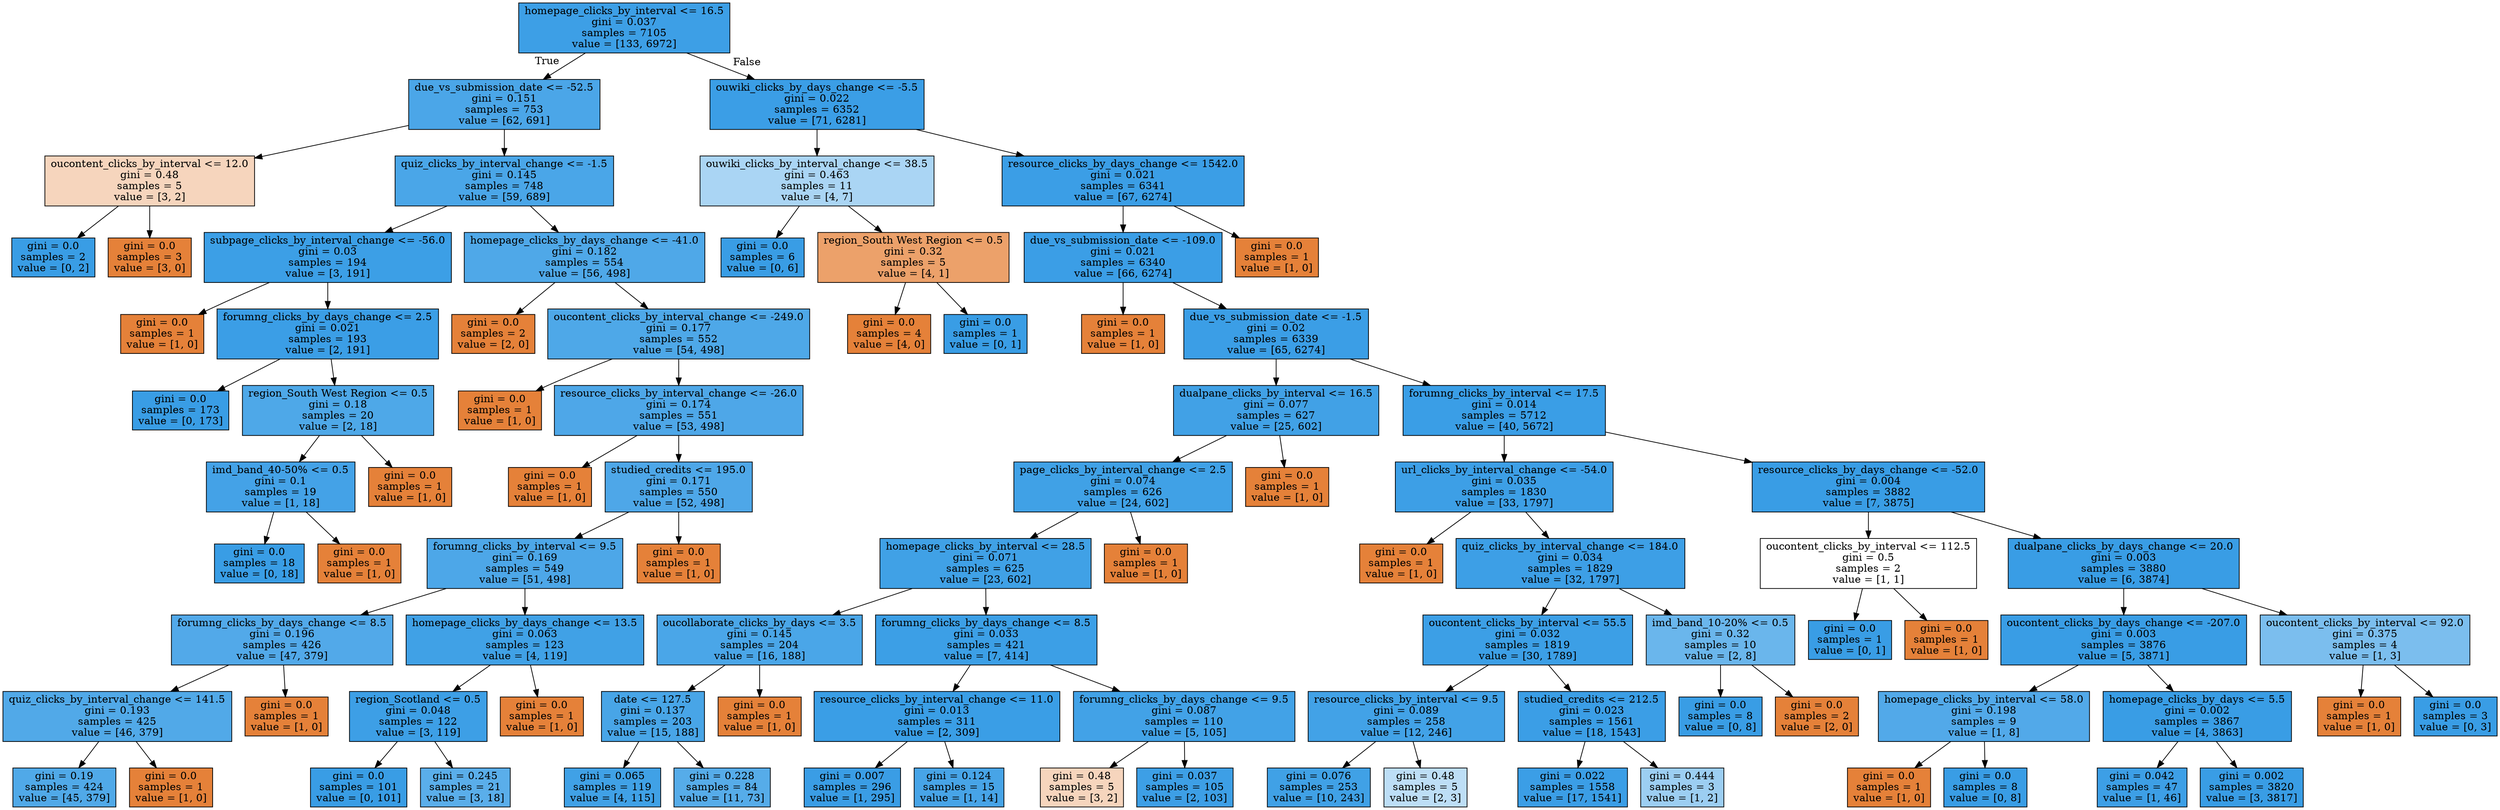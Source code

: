 digraph Tree {
node [shape=box, style="filled", color="black"] ;
0 [label="homepage_clicks_by_interval <= 16.5\ngini = 0.037\nsamples = 7105\nvalue = [133, 6972]", fillcolor="#399de5fa"] ;
1 [label="due_vs_submission_date <= -52.5\ngini = 0.151\nsamples = 753\nvalue = [62, 691]", fillcolor="#399de5e8"] ;
0 -> 1 [labeldistance=2.5, labelangle=45, headlabel="True"] ;
2 [label="oucontent_clicks_by_interval <= 12.0\ngini = 0.48\nsamples = 5\nvalue = [3, 2]", fillcolor="#e5813955"] ;
1 -> 2 ;
3 [label="gini = 0.0\nsamples = 2\nvalue = [0, 2]", fillcolor="#399de5ff"] ;
2 -> 3 ;
4 [label="gini = 0.0\nsamples = 3\nvalue = [3, 0]", fillcolor="#e58139ff"] ;
2 -> 4 ;
5 [label="quiz_clicks_by_interval_change <= -1.5\ngini = 0.145\nsamples = 748\nvalue = [59, 689]", fillcolor="#399de5e9"] ;
1 -> 5 ;
6 [label="subpage_clicks_by_interval_change <= -56.0\ngini = 0.03\nsamples = 194\nvalue = [3, 191]", fillcolor="#399de5fb"] ;
5 -> 6 ;
7 [label="gini = 0.0\nsamples = 1\nvalue = [1, 0]", fillcolor="#e58139ff"] ;
6 -> 7 ;
8 [label="forumng_clicks_by_days_change <= 2.5\ngini = 0.021\nsamples = 193\nvalue = [2, 191]", fillcolor="#399de5fc"] ;
6 -> 8 ;
9 [label="gini = 0.0\nsamples = 173\nvalue = [0, 173]", fillcolor="#399de5ff"] ;
8 -> 9 ;
10 [label="region_South West Region <= 0.5\ngini = 0.18\nsamples = 20\nvalue = [2, 18]", fillcolor="#399de5e3"] ;
8 -> 10 ;
11 [label="imd_band_40-50% <= 0.5\ngini = 0.1\nsamples = 19\nvalue = [1, 18]", fillcolor="#399de5f1"] ;
10 -> 11 ;
12 [label="gini = 0.0\nsamples = 18\nvalue = [0, 18]", fillcolor="#399de5ff"] ;
11 -> 12 ;
13 [label="gini = 0.0\nsamples = 1\nvalue = [1, 0]", fillcolor="#e58139ff"] ;
11 -> 13 ;
14 [label="gini = 0.0\nsamples = 1\nvalue = [1, 0]", fillcolor="#e58139ff"] ;
10 -> 14 ;
15 [label="homepage_clicks_by_days_change <= -41.0\ngini = 0.182\nsamples = 554\nvalue = [56, 498]", fillcolor="#399de5e2"] ;
5 -> 15 ;
16 [label="gini = 0.0\nsamples = 2\nvalue = [2, 0]", fillcolor="#e58139ff"] ;
15 -> 16 ;
17 [label="oucontent_clicks_by_interval_change <= -249.0\ngini = 0.177\nsamples = 552\nvalue = [54, 498]", fillcolor="#399de5e3"] ;
15 -> 17 ;
18 [label="gini = 0.0\nsamples = 1\nvalue = [1, 0]", fillcolor="#e58139ff"] ;
17 -> 18 ;
19 [label="resource_clicks_by_interval_change <= -26.0\ngini = 0.174\nsamples = 551\nvalue = [53, 498]", fillcolor="#399de5e4"] ;
17 -> 19 ;
20 [label="gini = 0.0\nsamples = 1\nvalue = [1, 0]", fillcolor="#e58139ff"] ;
19 -> 20 ;
21 [label="studied_credits <= 195.0\ngini = 0.171\nsamples = 550\nvalue = [52, 498]", fillcolor="#399de5e4"] ;
19 -> 21 ;
22 [label="forumng_clicks_by_interval <= 9.5\ngini = 0.169\nsamples = 549\nvalue = [51, 498]", fillcolor="#399de5e5"] ;
21 -> 22 ;
23 [label="forumng_clicks_by_days_change <= 8.5\ngini = 0.196\nsamples = 426\nvalue = [47, 379]", fillcolor="#399de5df"] ;
22 -> 23 ;
24 [label="quiz_clicks_by_interval_change <= 141.5\ngini = 0.193\nsamples = 425\nvalue = [46, 379]", fillcolor="#399de5e0"] ;
23 -> 24 ;
25 [label="gini = 0.19\nsamples = 424\nvalue = [45, 379]", fillcolor="#399de5e1"] ;
24 -> 25 ;
26 [label="gini = 0.0\nsamples = 1\nvalue = [1, 0]", fillcolor="#e58139ff"] ;
24 -> 26 ;
27 [label="gini = 0.0\nsamples = 1\nvalue = [1, 0]", fillcolor="#e58139ff"] ;
23 -> 27 ;
28 [label="homepage_clicks_by_days_change <= 13.5\ngini = 0.063\nsamples = 123\nvalue = [4, 119]", fillcolor="#399de5f6"] ;
22 -> 28 ;
29 [label="region_Scotland <= 0.5\ngini = 0.048\nsamples = 122\nvalue = [3, 119]", fillcolor="#399de5f9"] ;
28 -> 29 ;
30 [label="gini = 0.0\nsamples = 101\nvalue = [0, 101]", fillcolor="#399de5ff"] ;
29 -> 30 ;
31 [label="gini = 0.245\nsamples = 21\nvalue = [3, 18]", fillcolor="#399de5d4"] ;
29 -> 31 ;
32 [label="gini = 0.0\nsamples = 1\nvalue = [1, 0]", fillcolor="#e58139ff"] ;
28 -> 32 ;
33 [label="gini = 0.0\nsamples = 1\nvalue = [1, 0]", fillcolor="#e58139ff"] ;
21 -> 33 ;
34 [label="ouwiki_clicks_by_days_change <= -5.5\ngini = 0.022\nsamples = 6352\nvalue = [71, 6281]", fillcolor="#399de5fc"] ;
0 -> 34 [labeldistance=2.5, labelangle=-45, headlabel="False"] ;
35 [label="ouwiki_clicks_by_interval_change <= 38.5\ngini = 0.463\nsamples = 11\nvalue = [4, 7]", fillcolor="#399de56d"] ;
34 -> 35 ;
36 [label="gini = 0.0\nsamples = 6\nvalue = [0, 6]", fillcolor="#399de5ff"] ;
35 -> 36 ;
37 [label="region_South West Region <= 0.5\ngini = 0.32\nsamples = 5\nvalue = [4, 1]", fillcolor="#e58139bf"] ;
35 -> 37 ;
38 [label="gini = 0.0\nsamples = 4\nvalue = [4, 0]", fillcolor="#e58139ff"] ;
37 -> 38 ;
39 [label="gini = 0.0\nsamples = 1\nvalue = [0, 1]", fillcolor="#399de5ff"] ;
37 -> 39 ;
40 [label="resource_clicks_by_days_change <= 1542.0\ngini = 0.021\nsamples = 6341\nvalue = [67, 6274]", fillcolor="#399de5fc"] ;
34 -> 40 ;
41 [label="due_vs_submission_date <= -109.0\ngini = 0.021\nsamples = 6340\nvalue = [66, 6274]", fillcolor="#399de5fc"] ;
40 -> 41 ;
42 [label="gini = 0.0\nsamples = 1\nvalue = [1, 0]", fillcolor="#e58139ff"] ;
41 -> 42 ;
43 [label="due_vs_submission_date <= -1.5\ngini = 0.02\nsamples = 6339\nvalue = [65, 6274]", fillcolor="#399de5fc"] ;
41 -> 43 ;
44 [label="dualpane_clicks_by_interval <= 16.5\ngini = 0.077\nsamples = 627\nvalue = [25, 602]", fillcolor="#399de5f4"] ;
43 -> 44 ;
45 [label="page_clicks_by_interval_change <= 2.5\ngini = 0.074\nsamples = 626\nvalue = [24, 602]", fillcolor="#399de5f5"] ;
44 -> 45 ;
46 [label="homepage_clicks_by_interval <= 28.5\ngini = 0.071\nsamples = 625\nvalue = [23, 602]", fillcolor="#399de5f5"] ;
45 -> 46 ;
47 [label="oucollaborate_clicks_by_days <= 3.5\ngini = 0.145\nsamples = 204\nvalue = [16, 188]", fillcolor="#399de5e9"] ;
46 -> 47 ;
48 [label="date <= 127.5\ngini = 0.137\nsamples = 203\nvalue = [15, 188]", fillcolor="#399de5eb"] ;
47 -> 48 ;
49 [label="gini = 0.065\nsamples = 119\nvalue = [4, 115]", fillcolor="#399de5f6"] ;
48 -> 49 ;
50 [label="gini = 0.228\nsamples = 84\nvalue = [11, 73]", fillcolor="#399de5d9"] ;
48 -> 50 ;
51 [label="gini = 0.0\nsamples = 1\nvalue = [1, 0]", fillcolor="#e58139ff"] ;
47 -> 51 ;
52 [label="forumng_clicks_by_days_change <= 8.5\ngini = 0.033\nsamples = 421\nvalue = [7, 414]", fillcolor="#399de5fb"] ;
46 -> 52 ;
53 [label="resource_clicks_by_interval_change <= 11.0\ngini = 0.013\nsamples = 311\nvalue = [2, 309]", fillcolor="#399de5fd"] ;
52 -> 53 ;
54 [label="gini = 0.007\nsamples = 296\nvalue = [1, 295]", fillcolor="#399de5fe"] ;
53 -> 54 ;
55 [label="gini = 0.124\nsamples = 15\nvalue = [1, 14]", fillcolor="#399de5ed"] ;
53 -> 55 ;
56 [label="forumng_clicks_by_days_change <= 9.5\ngini = 0.087\nsamples = 110\nvalue = [5, 105]", fillcolor="#399de5f3"] ;
52 -> 56 ;
57 [label="gini = 0.48\nsamples = 5\nvalue = [3, 2]", fillcolor="#e5813955"] ;
56 -> 57 ;
58 [label="gini = 0.037\nsamples = 105\nvalue = [2, 103]", fillcolor="#399de5fa"] ;
56 -> 58 ;
59 [label="gini = 0.0\nsamples = 1\nvalue = [1, 0]", fillcolor="#e58139ff"] ;
45 -> 59 ;
60 [label="gini = 0.0\nsamples = 1\nvalue = [1, 0]", fillcolor="#e58139ff"] ;
44 -> 60 ;
61 [label="forumng_clicks_by_interval <= 17.5\ngini = 0.014\nsamples = 5712\nvalue = [40, 5672]", fillcolor="#399de5fd"] ;
43 -> 61 ;
62 [label="url_clicks_by_interval_change <= -54.0\ngini = 0.035\nsamples = 1830\nvalue = [33, 1797]", fillcolor="#399de5fa"] ;
61 -> 62 ;
63 [label="gini = 0.0\nsamples = 1\nvalue = [1, 0]", fillcolor="#e58139ff"] ;
62 -> 63 ;
64 [label="quiz_clicks_by_interval_change <= 184.0\ngini = 0.034\nsamples = 1829\nvalue = [32, 1797]", fillcolor="#399de5fa"] ;
62 -> 64 ;
65 [label="oucontent_clicks_by_interval <= 55.5\ngini = 0.032\nsamples = 1819\nvalue = [30, 1789]", fillcolor="#399de5fb"] ;
64 -> 65 ;
66 [label="resource_clicks_by_interval <= 9.5\ngini = 0.089\nsamples = 258\nvalue = [12, 246]", fillcolor="#399de5f3"] ;
65 -> 66 ;
67 [label="gini = 0.076\nsamples = 253\nvalue = [10, 243]", fillcolor="#399de5f5"] ;
66 -> 67 ;
68 [label="gini = 0.48\nsamples = 5\nvalue = [2, 3]", fillcolor="#399de555"] ;
66 -> 68 ;
69 [label="studied_credits <= 212.5\ngini = 0.023\nsamples = 1561\nvalue = [18, 1543]", fillcolor="#399de5fc"] ;
65 -> 69 ;
70 [label="gini = 0.022\nsamples = 1558\nvalue = [17, 1541]", fillcolor="#399de5fc"] ;
69 -> 70 ;
71 [label="gini = 0.444\nsamples = 3\nvalue = [1, 2]", fillcolor="#399de57f"] ;
69 -> 71 ;
72 [label="imd_band_10-20% <= 0.5\ngini = 0.32\nsamples = 10\nvalue = [2, 8]", fillcolor="#399de5bf"] ;
64 -> 72 ;
73 [label="gini = 0.0\nsamples = 8\nvalue = [0, 8]", fillcolor="#399de5ff"] ;
72 -> 73 ;
74 [label="gini = 0.0\nsamples = 2\nvalue = [2, 0]", fillcolor="#e58139ff"] ;
72 -> 74 ;
75 [label="resource_clicks_by_days_change <= -52.0\ngini = 0.004\nsamples = 3882\nvalue = [7, 3875]", fillcolor="#399de5ff"] ;
61 -> 75 ;
76 [label="oucontent_clicks_by_interval <= 112.5\ngini = 0.5\nsamples = 2\nvalue = [1, 1]", fillcolor="#e5813900"] ;
75 -> 76 ;
77 [label="gini = 0.0\nsamples = 1\nvalue = [0, 1]", fillcolor="#399de5ff"] ;
76 -> 77 ;
78 [label="gini = 0.0\nsamples = 1\nvalue = [1, 0]", fillcolor="#e58139ff"] ;
76 -> 78 ;
79 [label="dualpane_clicks_by_days_change <= 20.0\ngini = 0.003\nsamples = 3880\nvalue = [6, 3874]", fillcolor="#399de5ff"] ;
75 -> 79 ;
80 [label="oucontent_clicks_by_days_change <= -207.0\ngini = 0.003\nsamples = 3876\nvalue = [5, 3871]", fillcolor="#399de5ff"] ;
79 -> 80 ;
81 [label="homepage_clicks_by_interval <= 58.0\ngini = 0.198\nsamples = 9\nvalue = [1, 8]", fillcolor="#399de5df"] ;
80 -> 81 ;
82 [label="gini = 0.0\nsamples = 1\nvalue = [1, 0]", fillcolor="#e58139ff"] ;
81 -> 82 ;
83 [label="gini = 0.0\nsamples = 8\nvalue = [0, 8]", fillcolor="#399de5ff"] ;
81 -> 83 ;
84 [label="homepage_clicks_by_days <= 5.5\ngini = 0.002\nsamples = 3867\nvalue = [4, 3863]", fillcolor="#399de5ff"] ;
80 -> 84 ;
85 [label="gini = 0.042\nsamples = 47\nvalue = [1, 46]", fillcolor="#399de5f9"] ;
84 -> 85 ;
86 [label="gini = 0.002\nsamples = 3820\nvalue = [3, 3817]", fillcolor="#399de5ff"] ;
84 -> 86 ;
87 [label="oucontent_clicks_by_interval <= 92.0\ngini = 0.375\nsamples = 4\nvalue = [1, 3]", fillcolor="#399de5aa"] ;
79 -> 87 ;
88 [label="gini = 0.0\nsamples = 1\nvalue = [1, 0]", fillcolor="#e58139ff"] ;
87 -> 88 ;
89 [label="gini = 0.0\nsamples = 3\nvalue = [0, 3]", fillcolor="#399de5ff"] ;
87 -> 89 ;
90 [label="gini = 0.0\nsamples = 1\nvalue = [1, 0]", fillcolor="#e58139ff"] ;
40 -> 90 ;
}